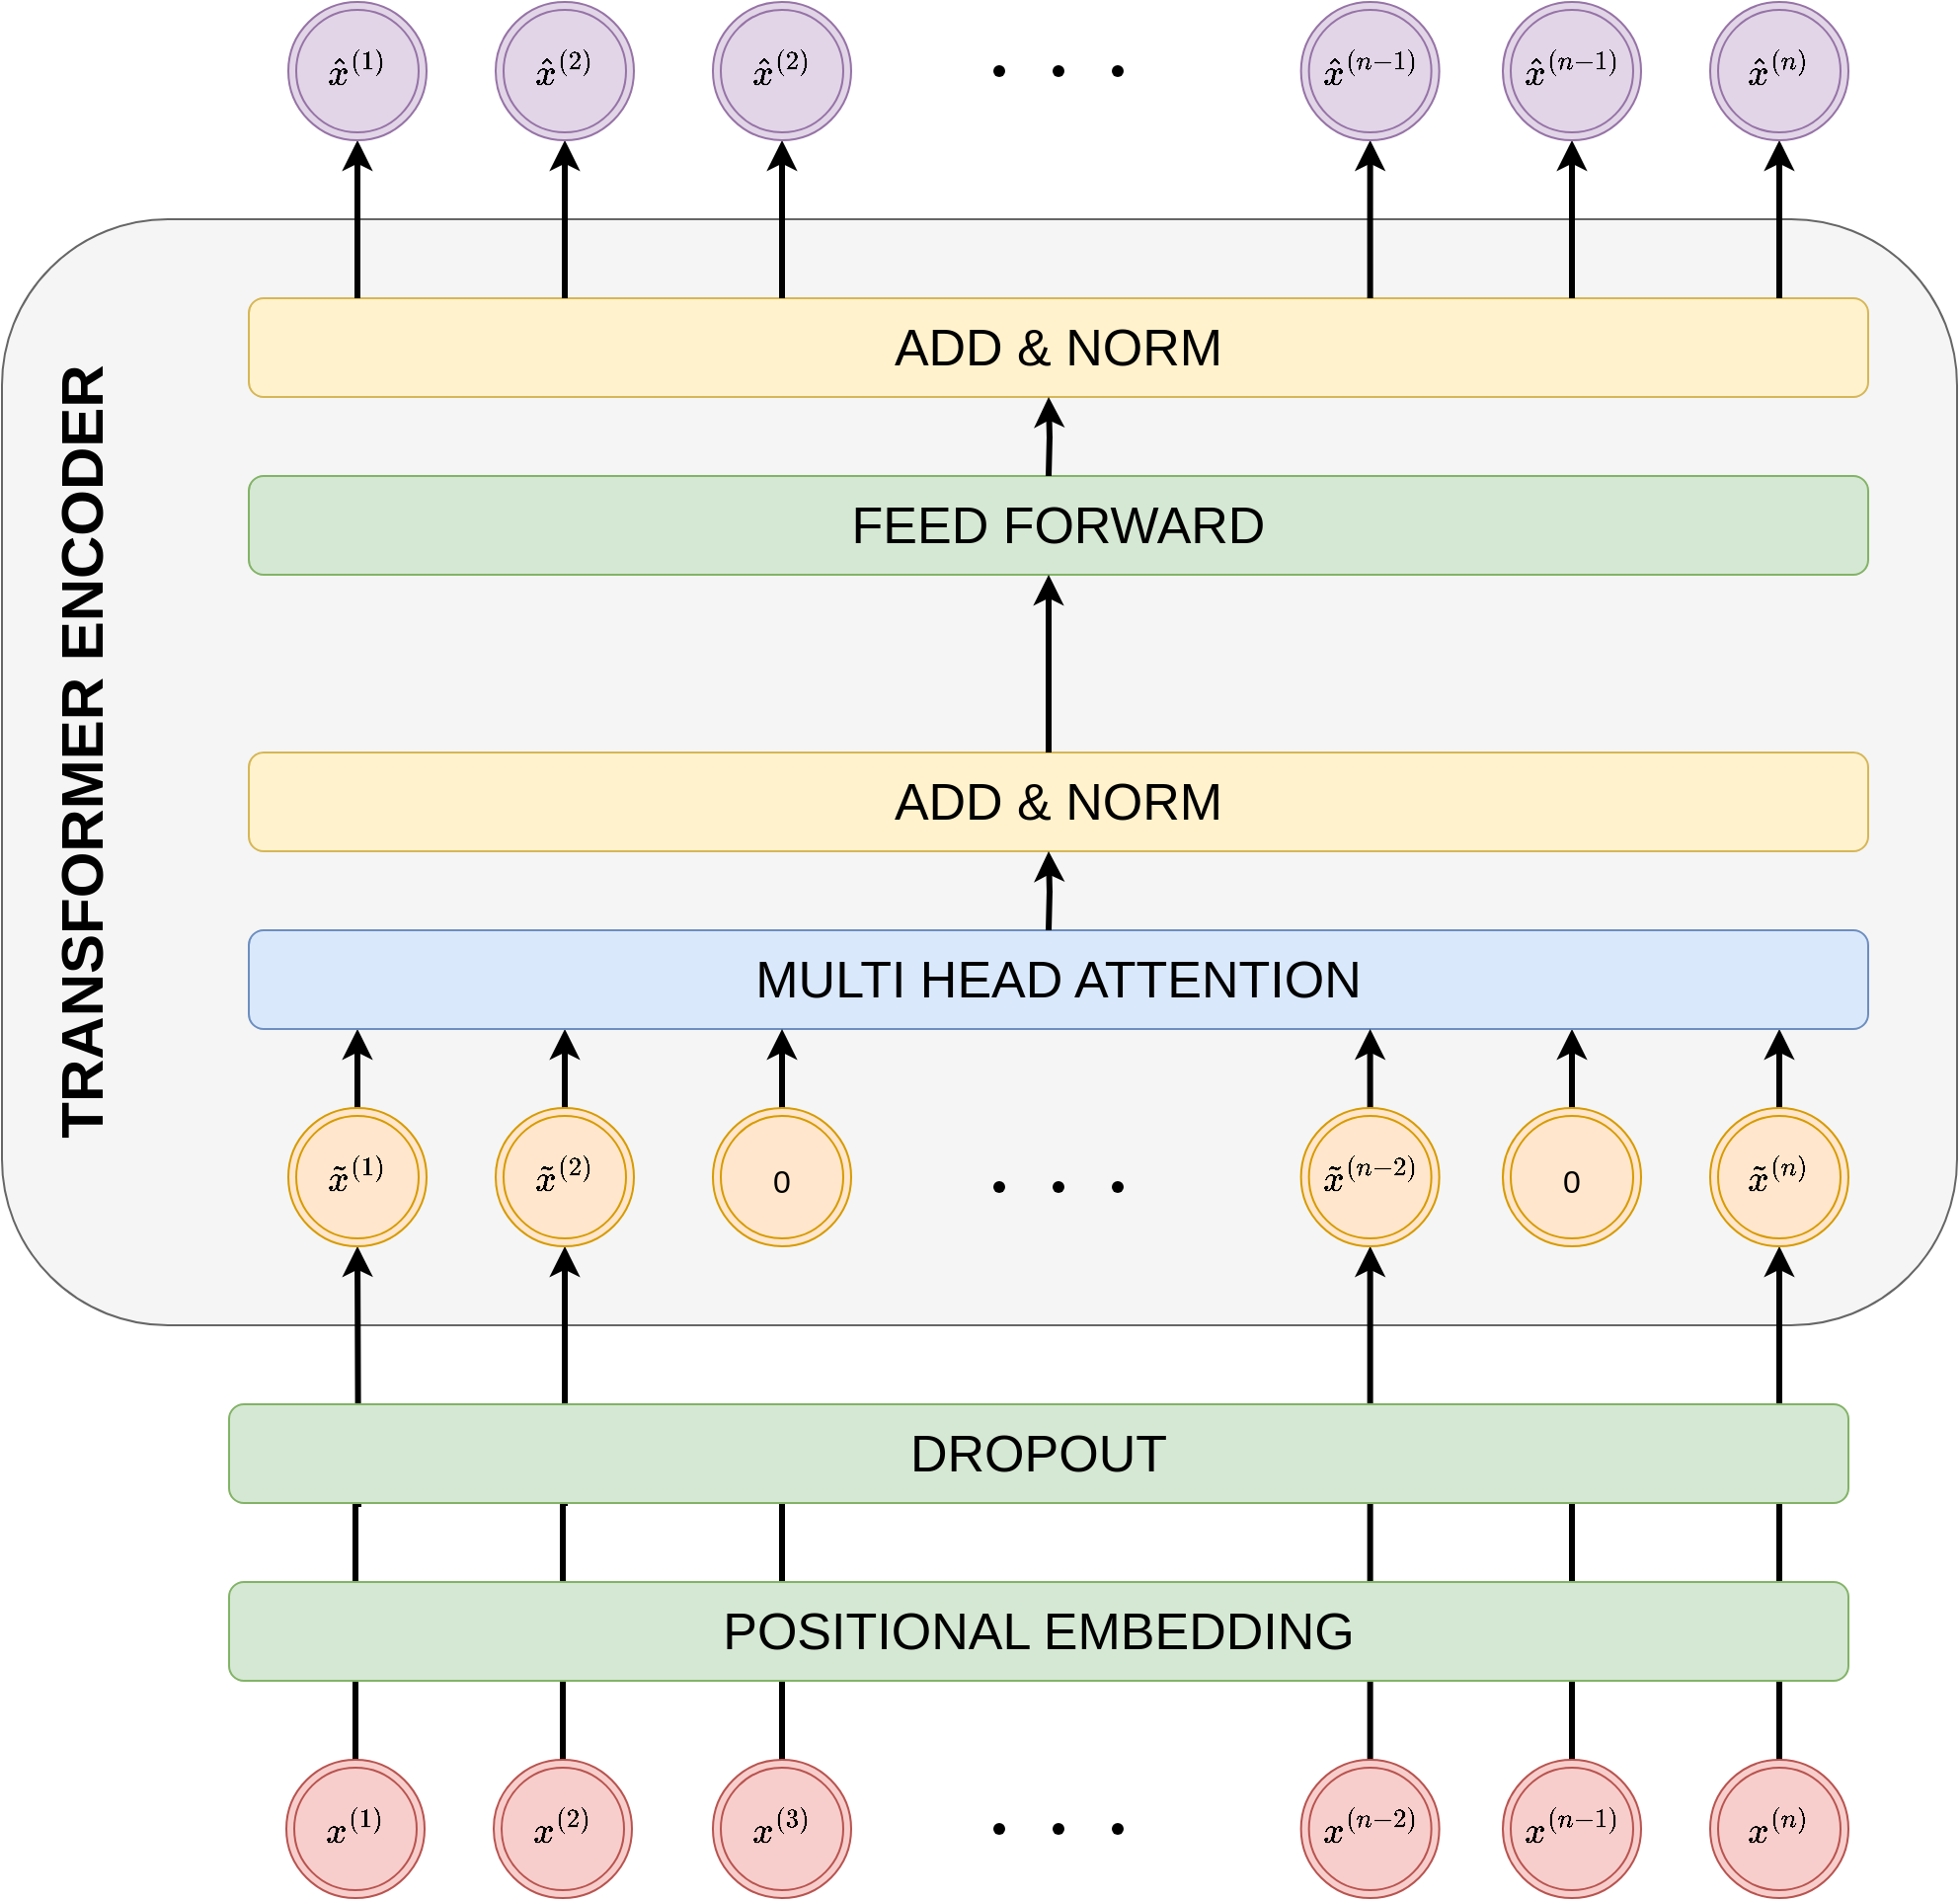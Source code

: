 <mxfile version="18.0.6" type="device"><diagram name="Page-1" id="edf60f1a-56cd-e834-aa8a-f176f3a09ee4"><mxGraphModel dx="2850" dy="2619" grid="1" gridSize="10" guides="1" tooltips="1" connect="1" arrows="1" fold="1" page="1" pageScale="1" pageWidth="1100" pageHeight="850" background="none" math="1" shadow="0"><root><mxCell id="0"/><mxCell id="1" parent="0"/><mxCell id="K9HZkrbn3-RnlMzPygAK-2" value="&lt;font style=&quot;font-size: 26px&quot;&gt;&lt;br&gt;&lt;/font&gt;" style="rounded=1;whiteSpace=wrap;html=1;fillColor=#f5f5f5;strokeColor=#666666;connectable=0;fontColor=#333333;" parent="1" vertex="1"><mxGeometry x="30" y="40" width="990" height="560" as="geometry"/></mxCell><mxCell id="-0cYfuJP0OXYIezzRSgM-42" style="edgeStyle=orthogonalEdgeStyle;rounded=0;orthogonalLoop=1;jettySize=auto;html=1;fontSize=20;startArrow=none;startFill=0;endArrow=classic;endFill=1;strokeWidth=3;" parent="1" source="-0cYfuJP0OXYIezzRSgM-6" edge="1"><mxGeometry relative="1" as="geometry"><mxPoint x="825" y="660" as="targetPoint"/></mxGeometry></mxCell><mxCell id="-0cYfuJP0OXYIezzRSgM-63" style="edgeStyle=orthogonalEdgeStyle;rounded=0;orthogonalLoop=1;jettySize=auto;html=1;fontSize=20;startArrow=none;startFill=0;endArrow=classic;endFill=1;strokeWidth=3;" parent="1" source="-0cYfuJP0OXYIezzRSgM-7" edge="1"><mxGeometry relative="1" as="geometry"><mxPoint x="930" y="560" as="targetPoint"/></mxGeometry></mxCell><mxCell id="-0cYfuJP0OXYIezzRSgM-41" style="edgeStyle=orthogonalEdgeStyle;rounded=0;orthogonalLoop=1;jettySize=auto;html=1;fontSize=20;startArrow=none;startFill=0;endArrow=classic;endFill=1;strokeWidth=3;entryX=0.5;entryY=1;entryDx=0;entryDy=0;" parent="1" source="-0cYfuJP0OXYIezzRSgM-37" target="-0cYfuJP0OXYIezzRSgM-43" edge="1"><mxGeometry relative="1" as="geometry"><mxPoint x="717.82" y="780" as="targetPoint"/></mxGeometry></mxCell><mxCell id="-0cYfuJP0OXYIezzRSgM-40" style="edgeStyle=orthogonalEdgeStyle;rounded=0;orthogonalLoop=1;jettySize=auto;html=1;fontSize=20;startArrow=none;startFill=0;endArrow=classic;endFill=1;strokeWidth=3;" parent="1" source="-0cYfuJP0OXYIezzRSgM-36" edge="1"><mxGeometry relative="1" as="geometry"><mxPoint x="425" y="650" as="targetPoint"/></mxGeometry></mxCell><mxCell id="K9HZkrbn3-RnlMzPygAK-679" value="" style="shape=waypoint;sketch=0;fillStyle=solid;size=6;pointerEvents=1;points=[];fillColor=none;resizable=0;rotatable=0;perimeter=centerPerimeter;snapToPoint=1;rounded=1;shadow=0;fontSize=51;" parent="1" vertex="1"><mxGeometry x="515" y="835" width="40" height="40" as="geometry"/></mxCell><mxCell id="K9HZkrbn3-RnlMzPygAK-680" value="" style="shape=waypoint;sketch=0;fillStyle=solid;size=6;pointerEvents=1;points=[];fillColor=none;resizable=0;rotatable=0;perimeter=centerPerimeter;snapToPoint=1;rounded=1;shadow=0;fontSize=51;" parent="1" vertex="1"><mxGeometry x="545" y="835" width="40" height="40" as="geometry"/></mxCell><mxCell id="K9HZkrbn3-RnlMzPygAK-681" value="" style="shape=waypoint;sketch=0;fillStyle=solid;size=6;pointerEvents=1;points=[];fillColor=none;resizable=0;rotatable=0;perimeter=centerPerimeter;snapToPoint=1;rounded=1;shadow=0;fontSize=51;" parent="1" vertex="1"><mxGeometry x="575" y="835" width="40" height="40" as="geometry"/></mxCell><mxCell id="i1o-Y3uCzA5QpU0QNL_7-45" value="" style="shape=waypoint;sketch=0;fillStyle=solid;size=6;pointerEvents=1;points=[];fillColor=none;resizable=0;rotatable=0;perimeter=centerPerimeter;snapToPoint=1;rounded=1;shadow=0;fontSize=51;" parent="1" vertex="1"><mxGeometry x="515" y="510" width="40" height="40" as="geometry"/></mxCell><mxCell id="i1o-Y3uCzA5QpU0QNL_7-46" value="" style="shape=waypoint;sketch=0;fillStyle=solid;size=6;pointerEvents=1;points=[];fillColor=none;resizable=0;rotatable=0;perimeter=centerPerimeter;snapToPoint=1;rounded=1;shadow=0;fontSize=51;" parent="1" vertex="1"><mxGeometry x="545" y="510" width="40" height="40" as="geometry"/></mxCell><mxCell id="i1o-Y3uCzA5QpU0QNL_7-47" value="" style="shape=waypoint;sketch=0;fillStyle=solid;size=6;pointerEvents=1;points=[];fillColor=none;resizable=0;rotatable=0;perimeter=centerPerimeter;snapToPoint=1;rounded=1;shadow=0;fontSize=51;" parent="1" vertex="1"><mxGeometry x="575" y="510" width="40" height="40" as="geometry"/></mxCell><mxCell id="-0cYfuJP0OXYIezzRSgM-5" style="edgeStyle=orthogonalEdgeStyle;rounded=0;orthogonalLoop=1;jettySize=auto;html=1;fontSize=20;strokeWidth=3;" parent="1" source="-0cYfuJP0OXYIezzRSgM-1" edge="1"><mxGeometry relative="1" as="geometry"><mxPoint x="210" y="560" as="targetPoint"/></mxGeometry></mxCell><mxCell id="-0cYfuJP0OXYIezzRSgM-1" value="&lt;font style=&quot;font-size: 16px;&quot;&gt;$$x^{(1)}$$&lt;/font&gt;" style="ellipse;shape=doubleEllipse;whiteSpace=wrap;html=1;aspect=fixed;fontSize=20;fillColor=#f8cecc;strokeColor=#b85450;" parent="1" vertex="1"><mxGeometry x="174" y="820" width="70" height="70" as="geometry"/></mxCell><mxCell id="-0cYfuJP0OXYIezzRSgM-62" style="edgeStyle=orthogonalEdgeStyle;rounded=0;orthogonalLoop=1;jettySize=auto;html=1;entryX=0.5;entryY=1;entryDx=0;entryDy=0;fontSize=20;startArrow=none;startFill=0;endArrow=classic;endFill=1;strokeWidth=3;" parent="1" source="-0cYfuJP0OXYIezzRSgM-2" target="-0cYfuJP0OXYIezzRSgM-11" edge="1"><mxGeometry relative="1" as="geometry"/></mxCell><mxCell id="-0cYfuJP0OXYIezzRSgM-2" value="&lt;font style=&quot;font-size: 16px;&quot;&gt;$$x^{(2)}$$&lt;/font&gt;" style="ellipse;shape=doubleEllipse;whiteSpace=wrap;html=1;aspect=fixed;fontSize=20;fillColor=#f8cecc;strokeColor=#b85450;" parent="1" vertex="1"><mxGeometry x="279" y="820" width="70" height="70" as="geometry"/></mxCell><mxCell id="-0cYfuJP0OXYIezzRSgM-19" style="edgeStyle=orthogonalEdgeStyle;rounded=0;orthogonalLoop=1;jettySize=auto;html=1;fontSize=20;strokeWidth=3;" parent="1" source="-0cYfuJP0OXYIezzRSgM-3" edge="1"><mxGeometry relative="1" as="geometry"><mxPoint x="210" y="450" as="targetPoint"/></mxGeometry></mxCell><mxCell id="-0cYfuJP0OXYIezzRSgM-3" value="&lt;font style=&quot;font-size: 16px;&quot;&gt;$$\tilde{x}^{(1)}$$&lt;/font&gt;" style="ellipse;shape=doubleEllipse;whiteSpace=wrap;html=1;aspect=fixed;fontSize=20;fillColor=#ffe6cc;strokeColor=#d79b00;" parent="1" vertex="1"><mxGeometry x="175" y="490" width="70" height="70" as="geometry"/></mxCell><mxCell id="-0cYfuJP0OXYIezzRSgM-4" value="&lt;font style=&quot;font-size: 26px&quot;&gt;POSITIONAL EMBEDDING&lt;br&gt;&lt;/font&gt;" style="rounded=1;whiteSpace=wrap;html=1;fillColor=#d5e8d4;strokeColor=#82b366;connectable=0;" parent="1" vertex="1"><mxGeometry x="145" y="730" width="820" height="50" as="geometry"/></mxCell><mxCell id="-0cYfuJP0OXYIezzRSgM-6" value="&lt;font style=&quot;font-size: 16px;&quot;&gt;$$x^{(n-1)}$$&lt;/font&gt;" style="ellipse;shape=doubleEllipse;whiteSpace=wrap;html=1;aspect=fixed;fontSize=20;fillColor=#f8cecc;strokeColor=#b85450;" parent="1" vertex="1"><mxGeometry x="790.0" y="820" width="70" height="70" as="geometry"/></mxCell><mxCell id="-0cYfuJP0OXYIezzRSgM-7" value="&lt;font style=&quot;font-size: 16px;&quot;&gt;$$x^{(n)}$$&lt;/font&gt;" style="ellipse;shape=doubleEllipse;whiteSpace=wrap;html=1;aspect=fixed;fontSize=20;fillColor=#f8cecc;strokeColor=#b85450;" parent="1" vertex="1"><mxGeometry x="895" y="820" width="70" height="70" as="geometry"/></mxCell><mxCell id="-0cYfuJP0OXYIezzRSgM-64" style="edgeStyle=orthogonalEdgeStyle;rounded=0;orthogonalLoop=1;jettySize=auto;html=1;fontSize=20;startArrow=none;startFill=0;endArrow=classic;endFill=1;strokeWidth=3;" parent="1" source="-0cYfuJP0OXYIezzRSgM-11" edge="1"><mxGeometry relative="1" as="geometry"><mxPoint x="315" y="450" as="targetPoint"/></mxGeometry></mxCell><mxCell id="-0cYfuJP0OXYIezzRSgM-11" value="&lt;font style=&quot;font-size: 16px;&quot;&gt;$$\tilde{x}^{(2)}$$&lt;/font&gt;" style="ellipse;shape=doubleEllipse;whiteSpace=wrap;html=1;aspect=fixed;fontSize=20;fillColor=#ffe6cc;strokeColor=#d79b00;" parent="1" vertex="1"><mxGeometry x="280" y="490" width="70" height="70" as="geometry"/></mxCell><mxCell id="-0cYfuJP0OXYIezzRSgM-67" style="edgeStyle=orthogonalEdgeStyle;rounded=0;orthogonalLoop=1;jettySize=auto;html=1;fontSize=20;startArrow=none;startFill=0;endArrow=classic;endFill=1;strokeWidth=3;" parent="1" source="-0cYfuJP0OXYIezzRSgM-12" edge="1"><mxGeometry relative="1" as="geometry"><mxPoint x="825" y="450" as="targetPoint"/></mxGeometry></mxCell><mxCell id="-0cYfuJP0OXYIezzRSgM-12" value="&lt;font style=&quot;font-size: 16px;&quot;&gt;0&lt;/font&gt;" style="ellipse;shape=doubleEllipse;whiteSpace=wrap;html=1;aspect=fixed;fontSize=20;fillColor=#ffe6cc;strokeColor=#d79b00;" parent="1" vertex="1"><mxGeometry x="790.0" y="490" width="70" height="70" as="geometry"/></mxCell><mxCell id="-0cYfuJP0OXYIezzRSgM-22" style="edgeStyle=orthogonalEdgeStyle;rounded=0;orthogonalLoop=1;jettySize=auto;html=1;fontSize=20;strokeWidth=3;" parent="1" source="-0cYfuJP0OXYIezzRSgM-13" edge="1"><mxGeometry relative="1" as="geometry"><mxPoint x="930" y="450" as="targetPoint"/></mxGeometry></mxCell><mxCell id="-0cYfuJP0OXYIezzRSgM-13" value="&lt;font style=&quot;font-size: 16px;&quot;&gt;$$\tilde{x}^{(n)}$$&lt;/font&gt;" style="ellipse;shape=doubleEllipse;whiteSpace=wrap;html=1;aspect=fixed;fontSize=20;fillColor=#ffe6cc;strokeColor=#d79b00;" parent="1" vertex="1"><mxGeometry x="895" y="490" width="70" height="70" as="geometry"/></mxCell><mxCell id="-0cYfuJP0OXYIezzRSgM-16" value="&lt;font style=&quot;font-size: 26px&quot;&gt;MULTI HEAD ATTENTION&lt;br&gt;&lt;/font&gt;" style="rounded=1;whiteSpace=wrap;html=1;fillColor=#dae8fc;strokeColor=#6c8ebf;connectable=0;allowArrows=1;" parent="1" vertex="1"><mxGeometry x="155" y="400" width="820" height="50" as="geometry"/></mxCell><mxCell id="-0cYfuJP0OXYIezzRSgM-23" value="&lt;font style=&quot;font-size: 26px&quot;&gt;ADD &amp;amp; NORM&lt;br&gt;&lt;/font&gt;" style="rounded=1;whiteSpace=wrap;html=1;fillColor=#fff2cc;strokeColor=#d6b656;connectable=0;" parent="1" vertex="1"><mxGeometry x="155" y="310" width="820" height="50" as="geometry"/></mxCell><mxCell id="-0cYfuJP0OXYIezzRSgM-24" value="&lt;font style=&quot;font-size: 26px&quot;&gt;FEED FORWARD&lt;br&gt;&lt;/font&gt;" style="rounded=1;whiteSpace=wrap;html=1;fillColor=#d5e8d4;strokeColor=#82b366;connectable=0;" parent="1" vertex="1"><mxGeometry x="155" y="170" width="820" height="50" as="geometry"/></mxCell><mxCell id="-0cYfuJP0OXYIezzRSgM-25" value="&lt;font style=&quot;font-size: 26px&quot;&gt;ADD &amp;amp; NORM&lt;br&gt;&lt;/font&gt;" style="rounded=1;whiteSpace=wrap;html=1;fillColor=#fff2cc;strokeColor=#d6b656;connectable=0;" parent="1" vertex="1"><mxGeometry x="155" y="80" width="820" height="50" as="geometry"/></mxCell><mxCell id="-0cYfuJP0OXYIezzRSgM-30" style="edgeStyle=orthogonalEdgeStyle;rounded=0;orthogonalLoop=1;jettySize=auto;html=1;fontSize=20;strokeWidth=3;startArrow=classic;startFill=1;endArrow=none;endFill=0;" parent="1" source="-0cYfuJP0OXYIezzRSgM-26" edge="1"><mxGeometry relative="1" as="geometry"><mxPoint x="210" y="80" as="targetPoint"/></mxGeometry></mxCell><mxCell id="-0cYfuJP0OXYIezzRSgM-26" value="&lt;font style=&quot;font-size: 16px;&quot;&gt;$$\hat{x}^{(1)}$$&lt;/font&gt;" style="ellipse;shape=doubleEllipse;whiteSpace=wrap;html=1;aspect=fixed;fontSize=20;fillColor=#e1d5e7;strokeColor=#9673a6;" parent="1" vertex="1"><mxGeometry x="175" y="-70" width="70" height="70" as="geometry"/></mxCell><mxCell id="-0cYfuJP0OXYIezzRSgM-31" style="edgeStyle=orthogonalEdgeStyle;rounded=0;orthogonalLoop=1;jettySize=auto;html=1;fontSize=20;strokeWidth=3;startArrow=classic;startFill=1;endArrow=none;endFill=0;" parent="1" source="-0cYfuJP0OXYIezzRSgM-27" edge="1"><mxGeometry relative="1" as="geometry"><mxPoint x="315" y="80" as="targetPoint"/></mxGeometry></mxCell><mxCell id="-0cYfuJP0OXYIezzRSgM-27" value="&lt;font style=&quot;font-size: 16px;&quot;&gt;&lt;b&gt;$$\hat{x}^{(2)}$$&lt;/b&gt;&lt;/font&gt;" style="ellipse;shape=doubleEllipse;whiteSpace=wrap;html=1;aspect=fixed;fontSize=20;fillColor=#e1d5e7;strokeColor=#9673a6;" parent="1" vertex="1"><mxGeometry x="280" y="-70" width="70" height="70" as="geometry"/></mxCell><mxCell id="-0cYfuJP0OXYIezzRSgM-48" style="edgeStyle=orthogonalEdgeStyle;rounded=0;orthogonalLoop=1;jettySize=auto;html=1;fontSize=20;startArrow=classic;startFill=1;endArrow=none;endFill=0;strokeWidth=3;" parent="1" source="-0cYfuJP0OXYIezzRSgM-28" edge="1"><mxGeometry relative="1" as="geometry"><mxPoint x="825" y="80" as="targetPoint"/></mxGeometry></mxCell><mxCell id="-0cYfuJP0OXYIezzRSgM-28" value="&lt;font style=&quot;font-size: 16px;&quot;&gt;$$\hat{x}^{(n-1)}$$&lt;/font&gt;" style="ellipse;shape=doubleEllipse;whiteSpace=wrap;html=1;aspect=fixed;fontSize=20;fillColor=#e1d5e7;strokeColor=#9673a6;" parent="1" vertex="1"><mxGeometry x="790.0" y="-70" width="70" height="70" as="geometry"/></mxCell><mxCell id="-0cYfuJP0OXYIezzRSgM-33" style="edgeStyle=orthogonalEdgeStyle;rounded=0;orthogonalLoop=1;jettySize=auto;html=1;fontSize=20;strokeWidth=3;startArrow=classic;startFill=1;endArrow=none;endFill=0;" parent="1" source="-0cYfuJP0OXYIezzRSgM-29" edge="1"><mxGeometry relative="1" as="geometry"><mxPoint x="930" y="80" as="targetPoint"/></mxGeometry></mxCell><mxCell id="-0cYfuJP0OXYIezzRSgM-29" value="&lt;font style=&quot;font-size: 16px;&quot;&gt;$$\hat{x}^{(n)}$$&lt;/font&gt;" style="ellipse;shape=doubleEllipse;whiteSpace=wrap;html=1;aspect=fixed;fontSize=20;fillColor=#e1d5e7;strokeColor=#9673a6;" parent="1" vertex="1"><mxGeometry x="895" y="-70" width="70" height="70" as="geometry"/></mxCell><mxCell id="-0cYfuJP0OXYIezzRSgM-36" value="&lt;font style=&quot;font-size: 16px;&quot;&gt;$$x^{(3)}$$&lt;/font&gt;" style="ellipse;shape=doubleEllipse;whiteSpace=wrap;html=1;aspect=fixed;fontSize=20;fillColor=#f8cecc;strokeColor=#b85450;" parent="1" vertex="1"><mxGeometry x="390" y="820" width="70" height="70" as="geometry"/></mxCell><mxCell id="-0cYfuJP0OXYIezzRSgM-37" value="&lt;font style=&quot;font-size: 16px;&quot;&gt;$$x^{(n-2)}$$&lt;/font&gt;" style="ellipse;shape=doubleEllipse;whiteSpace=wrap;html=1;aspect=fixed;fontSize=20;fillColor=#f8cecc;strokeColor=#b85450;" parent="1" vertex="1"><mxGeometry x="687.82" y="820" width="70" height="70" as="geometry"/></mxCell><mxCell id="-0cYfuJP0OXYIezzRSgM-65" style="edgeStyle=orthogonalEdgeStyle;rounded=0;orthogonalLoop=1;jettySize=auto;html=1;fontSize=20;startArrow=none;startFill=0;endArrow=classic;endFill=1;strokeWidth=3;" parent="1" source="-0cYfuJP0OXYIezzRSgM-38" edge="1"><mxGeometry relative="1" as="geometry"><mxPoint x="425" y="450" as="targetPoint"/></mxGeometry></mxCell><mxCell id="-0cYfuJP0OXYIezzRSgM-38" value="&lt;font style=&quot;font-size: 16px;&quot;&gt;0&lt;/font&gt;" style="ellipse;shape=doubleEllipse;whiteSpace=wrap;html=1;aspect=fixed;fontSize=20;fillColor=#ffe6cc;strokeColor=#d79b00;" parent="1" vertex="1"><mxGeometry x="390" y="490" width="70" height="70" as="geometry"/></mxCell><mxCell id="-0cYfuJP0OXYIezzRSgM-66" style="edgeStyle=orthogonalEdgeStyle;rounded=0;orthogonalLoop=1;jettySize=auto;html=1;fontSize=20;startArrow=none;startFill=0;endArrow=classic;endFill=1;strokeWidth=3;" parent="1" source="-0cYfuJP0OXYIezzRSgM-43" edge="1"><mxGeometry relative="1" as="geometry"><mxPoint x="722.82" y="450" as="targetPoint"/></mxGeometry></mxCell><mxCell id="-0cYfuJP0OXYIezzRSgM-43" value="&lt;font style=&quot;font-size: 16px;&quot;&gt;$$\tilde{x}^{(n-2)}$$&lt;/font&gt;" style="ellipse;shape=doubleEllipse;whiteSpace=wrap;html=1;aspect=fixed;fontSize=20;fillColor=#ffe6cc;strokeColor=#d79b00;" parent="1" vertex="1"><mxGeometry x="687.82" y="490" width="70" height="70" as="geometry"/></mxCell><mxCell id="-0cYfuJP0OXYIezzRSgM-47" style="edgeStyle=orthogonalEdgeStyle;rounded=0;orthogonalLoop=1;jettySize=auto;html=1;fontSize=20;startArrow=classic;startFill=1;endArrow=none;endFill=0;strokeWidth=3;" parent="1" source="-0cYfuJP0OXYIezzRSgM-44" edge="1"><mxGeometry relative="1" as="geometry"><mxPoint x="722.82" y="80" as="targetPoint"/></mxGeometry></mxCell><mxCell id="-0cYfuJP0OXYIezzRSgM-44" value="&lt;font style=&quot;font-size: 16px;&quot;&gt;$$\hat{x}^{(n-1)}$$&lt;/font&gt;" style="ellipse;shape=doubleEllipse;whiteSpace=wrap;html=1;aspect=fixed;fontSize=20;fillColor=#e1d5e7;strokeColor=#9673a6;" parent="1" vertex="1"><mxGeometry x="687.82" y="-70" width="70" height="70" as="geometry"/></mxCell><mxCell id="-0cYfuJP0OXYIezzRSgM-46" style="edgeStyle=orthogonalEdgeStyle;rounded=0;orthogonalLoop=1;jettySize=auto;html=1;fontSize=20;startArrow=classic;startFill=1;endArrow=none;endFill=0;strokeWidth=3;" parent="1" source="-0cYfuJP0OXYIezzRSgM-45" edge="1"><mxGeometry relative="1" as="geometry"><mxPoint x="425" y="80" as="targetPoint"/></mxGeometry></mxCell><mxCell id="-0cYfuJP0OXYIezzRSgM-45" value="&lt;font style=&quot;font-size: 16px;&quot;&gt;$$\hat{x}^{(2)}$$&lt;/font&gt;" style="ellipse;shape=doubleEllipse;whiteSpace=wrap;html=1;aspect=fixed;fontSize=20;fillColor=#e1d5e7;strokeColor=#9673a6;" parent="1" vertex="1"><mxGeometry x="390" y="-70" width="70" height="70" as="geometry"/></mxCell><mxCell id="-0cYfuJP0OXYIezzRSgM-58" value="" style="shape=waypoint;sketch=0;fillStyle=solid;size=6;pointerEvents=1;points=[];fillColor=none;resizable=0;rotatable=0;perimeter=centerPerimeter;snapToPoint=1;rounded=1;shadow=0;fontSize=51;" parent="1" vertex="1"><mxGeometry x="515" y="-55" width="40" height="40" as="geometry"/></mxCell><mxCell id="-0cYfuJP0OXYIezzRSgM-59" value="" style="shape=waypoint;sketch=0;fillStyle=solid;size=6;pointerEvents=1;points=[];fillColor=none;resizable=0;rotatable=0;perimeter=centerPerimeter;snapToPoint=1;rounded=1;shadow=0;fontSize=51;" parent="1" vertex="1"><mxGeometry x="545" y="-55" width="40" height="40" as="geometry"/></mxCell><mxCell id="-0cYfuJP0OXYIezzRSgM-60" value="" style="shape=waypoint;sketch=0;fillStyle=solid;size=6;pointerEvents=1;points=[];fillColor=none;resizable=0;rotatable=0;perimeter=centerPerimeter;snapToPoint=1;rounded=1;shadow=0;fontSize=51;" parent="1" vertex="1"><mxGeometry x="575" y="-55" width="40" height="40" as="geometry"/></mxCell><mxCell id="-0cYfuJP0OXYIezzRSgM-61" value="&lt;font style=&quot;font-size: 26px&quot;&gt;DROPOUT&lt;br&gt;&lt;/font&gt;" style="rounded=1;whiteSpace=wrap;html=1;fillColor=#d5e8d4;strokeColor=#82b366;connectable=0;" parent="1" vertex="1"><mxGeometry x="145" y="640" width="820" height="50" as="geometry"/></mxCell><mxCell id="-0cYfuJP0OXYIezzRSgM-68" style="edgeStyle=orthogonalEdgeStyle;rounded=0;orthogonalLoop=1;jettySize=auto;html=1;fontSize=20;startArrow=none;startFill=0;endArrow=classic;endFill=1;strokeWidth=3;" parent="1" edge="1"><mxGeometry relative="1" as="geometry"><mxPoint x="560" y="360" as="targetPoint"/><mxPoint x="560" y="400" as="sourcePoint"/></mxGeometry></mxCell><mxCell id="-0cYfuJP0OXYIezzRSgM-69" style="edgeStyle=orthogonalEdgeStyle;rounded=0;orthogonalLoop=1;jettySize=auto;html=1;fontSize=20;startArrow=none;startFill=0;endArrow=classic;endFill=1;strokeWidth=3;" parent="1" edge="1"><mxGeometry relative="1" as="geometry"><mxPoint x="560" y="220" as="targetPoint"/><mxPoint x="560" y="310" as="sourcePoint"/></mxGeometry></mxCell><mxCell id="-0cYfuJP0OXYIezzRSgM-70" style="edgeStyle=orthogonalEdgeStyle;rounded=0;orthogonalLoop=1;jettySize=auto;html=1;fontSize=20;startArrow=none;startFill=0;endArrow=classic;endFill=1;strokeWidth=3;" parent="1" edge="1"><mxGeometry relative="1" as="geometry"><mxPoint x="560" y="130" as="targetPoint"/><mxPoint x="560" y="170" as="sourcePoint"/></mxGeometry></mxCell><mxCell id="-0cYfuJP0OXYIezzRSgM-71" value="&lt;font style=&quot;font-size: 30px;&quot;&gt;TRANSFORMER ENCODER&lt;/font&gt;" style="text;strokeColor=none;fillColor=none;html=1;fontSize=24;fontStyle=1;verticalAlign=middle;align=center;rotation=-90;" parent="1" vertex="1"><mxGeometry x="-15" y="280" width="170" height="60" as="geometry"/></mxCell></root></mxGraphModel></diagram></mxfile>